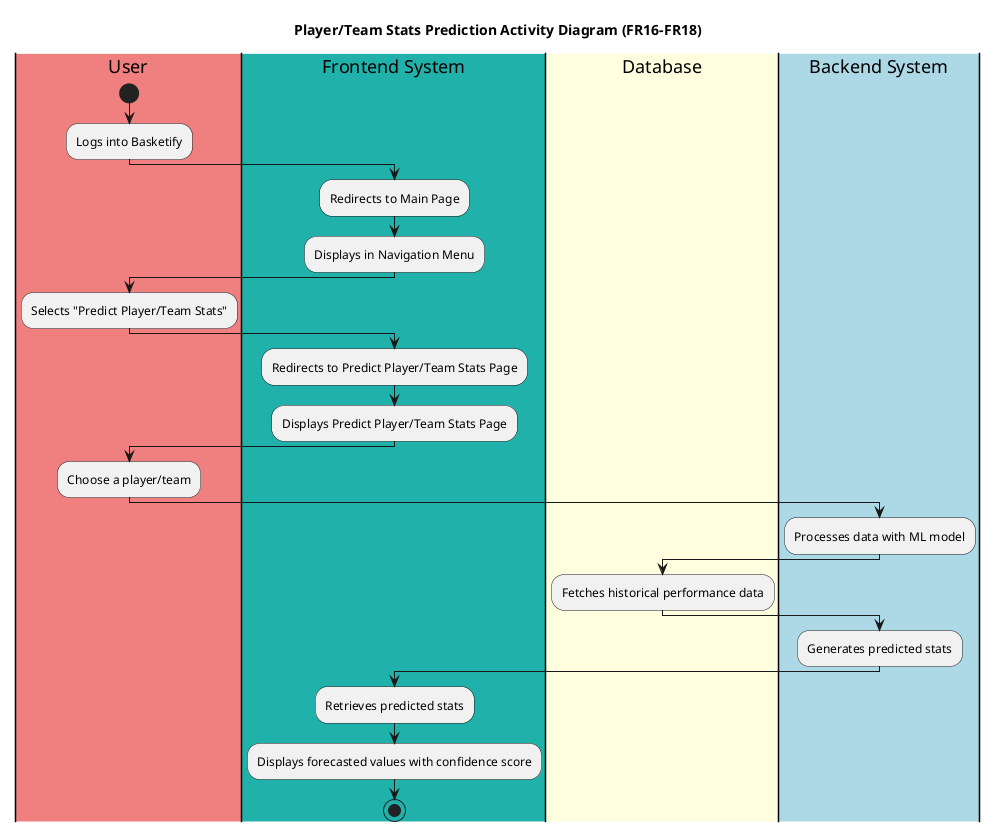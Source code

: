 @startuml MachineLearningPredictions
title Player/Team Stats Prediction Activity Diagram (FR16-FR18)
|#LightCoral|User|
|#LightSeaGreen|Frontend System|
|#LightYellow|Database|
|#LightBlue|Backend System|

|User|
start
:Logs into Basketify;
|Frontend System|
:Redirects to Main Page;
:Displays in Navigation Menu;
|User|
:Selects "Predict Player/Team Stats";
|Frontend System|
:Redirects to Predict Player/Team Stats Page;
:Displays Predict Player/Team Stats Page;
|User|
:Choose a player/team;

|Backend System|
:Processes data with ML model;
|Database|
:Fetches historical performance data;

|Backend System|
:Generates predicted stats;
|Frontend System|
:Retrieves predicted stats;
:Displays forecasted values with confidence score;
stop
@enduml